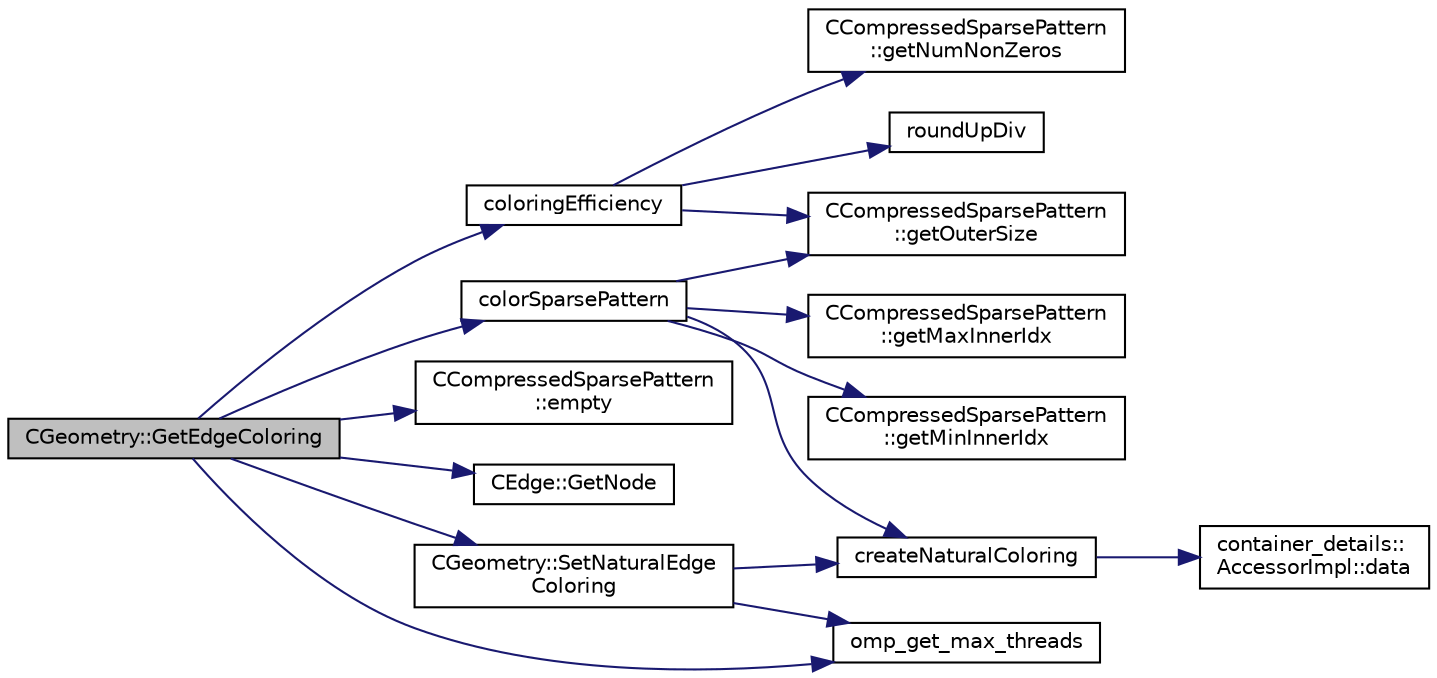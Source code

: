 digraph "CGeometry::GetEdgeColoring"
{
 // LATEX_PDF_SIZE
  edge [fontname="Helvetica",fontsize="10",labelfontname="Helvetica",labelfontsize="10"];
  node [fontname="Helvetica",fontsize="10",shape=record];
  rankdir="LR";
  Node1 [label="CGeometry::GetEdgeColoring",height=0.2,width=0.4,color="black", fillcolor="grey75", style="filled", fontcolor="black",tooltip="Get the edge coloring."];
  Node1 -> Node2 [color="midnightblue",fontsize="10",style="solid",fontname="Helvetica"];
  Node2 [label="coloringEfficiency",height=0.2,width=0.4,color="black", fillcolor="white", style="filled",URL="$group__Graph.html#gaea8c9d7c72288411a5bc2c8dc14c7086",tooltip="Computes the efficiency of a grid coloring for given number of threads and chunk size."];
  Node2 -> Node3 [color="midnightblue",fontsize="10",style="solid",fontname="Helvetica"];
  Node3 [label="CCompressedSparsePattern\l::getNumNonZeros",height=0.2,width=0.4,color="black", fillcolor="white", style="filled",URL="$classCCompressedSparsePattern.html#abbca9e2c2e9f3d3f568772f9edf0c0aa",tooltip=" "];
  Node2 -> Node4 [color="midnightblue",fontsize="10",style="solid",fontname="Helvetica"];
  Node4 [label="CCompressedSparsePattern\l::getOuterSize",height=0.2,width=0.4,color="black", fillcolor="white", style="filled",URL="$classCCompressedSparsePattern.html#a4de286153b0c181571a5c6177ee65bdf",tooltip=" "];
  Node2 -> Node5 [color="midnightblue",fontsize="10",style="solid",fontname="Helvetica"];
  Node5 [label="roundUpDiv",height=0.2,width=0.4,color="black", fillcolor="white", style="filled",URL="$omp__structure_8hpp.html#a1c00281f52b615b111a4990b2d2a5157",tooltip="Integer division rounding up."];
  Node1 -> Node6 [color="midnightblue",fontsize="10",style="solid",fontname="Helvetica"];
  Node6 [label="colorSparsePattern",height=0.2,width=0.4,color="black", fillcolor="white", style="filled",URL="$group__Graph.html#ga527868d0180e46647d482ad97bba6b32",tooltip="Color contiguous groups of outer indices of a sparse pattern such that within each color,..."];
  Node6 -> Node7 [color="midnightblue",fontsize="10",style="solid",fontname="Helvetica"];
  Node7 [label="createNaturalColoring",height=0.2,width=0.4,color="black", fillcolor="white", style="filled",URL="$group__Graph.html#gaa96cec8c2a59051ef7562b474f7ca0a1",tooltip="Create the natural coloring (equivalent to the normal sequential loop order) for a given number of in..."];
  Node7 -> Node8 [color="midnightblue",fontsize="10",style="solid",fontname="Helvetica"];
  Node8 [label="container_details::\lAccessorImpl::data",height=0.2,width=0.4,color="black", fillcolor="white", style="filled",URL="$classcontainer__details_1_1AccessorImpl.html#a5b5318f7212e57c13e464c398f74b3d5",tooltip=" "];
  Node6 -> Node9 [color="midnightblue",fontsize="10",style="solid",fontname="Helvetica"];
  Node9 [label="CCompressedSparsePattern\l::getMaxInnerIdx",height=0.2,width=0.4,color="black", fillcolor="white", style="filled",URL="$classCCompressedSparsePattern.html#a61ba6459b64fdb9b129ee4e39a71883c",tooltip=" "];
  Node6 -> Node10 [color="midnightblue",fontsize="10",style="solid",fontname="Helvetica"];
  Node10 [label="CCompressedSparsePattern\l::getMinInnerIdx",height=0.2,width=0.4,color="black", fillcolor="white", style="filled",URL="$classCCompressedSparsePattern.html#ac128304339cee52b5d50535c416e0907",tooltip=" "];
  Node6 -> Node4 [color="midnightblue",fontsize="10",style="solid",fontname="Helvetica"];
  Node1 -> Node11 [color="midnightblue",fontsize="10",style="solid",fontname="Helvetica"];
  Node11 [label="CCompressedSparsePattern\l::empty",height=0.2,width=0.4,color="black", fillcolor="white", style="filled",URL="$classCCompressedSparsePattern.html#a1e38e3a6aba12be3be4804b1c132721d",tooltip=" "];
  Node1 -> Node12 [color="midnightblue",fontsize="10",style="solid",fontname="Helvetica"];
  Node12 [label="CEdge::GetNode",height=0.2,width=0.4,color="black", fillcolor="white", style="filled",URL="$classCEdge.html#a5cd6f283cb2f3e4dfc037c0db6ae1055",tooltip="Get left/right node index defining the edge."];
  Node1 -> Node13 [color="midnightblue",fontsize="10",style="solid",fontname="Helvetica"];
  Node13 [label="omp_get_max_threads",height=0.2,width=0.4,color="black", fillcolor="white", style="filled",URL="$omp__structure_8hpp.html#a2f7befecc7b1a4eaade8d81fa6524225",tooltip="Maximum number of threads available."];
  Node1 -> Node14 [color="midnightblue",fontsize="10",style="solid",fontname="Helvetica"];
  Node14 [label="CGeometry::SetNaturalEdge\lColoring",height=0.2,width=0.4,color="black", fillcolor="white", style="filled",URL="$classCGeometry.html#a44e61cae2c9f90993e25988f794acb9f",tooltip="Force the natural (sequential) edge coloring."];
  Node14 -> Node7 [color="midnightblue",fontsize="10",style="solid",fontname="Helvetica"];
  Node14 -> Node13 [color="midnightblue",fontsize="10",style="solid",fontname="Helvetica"];
}
